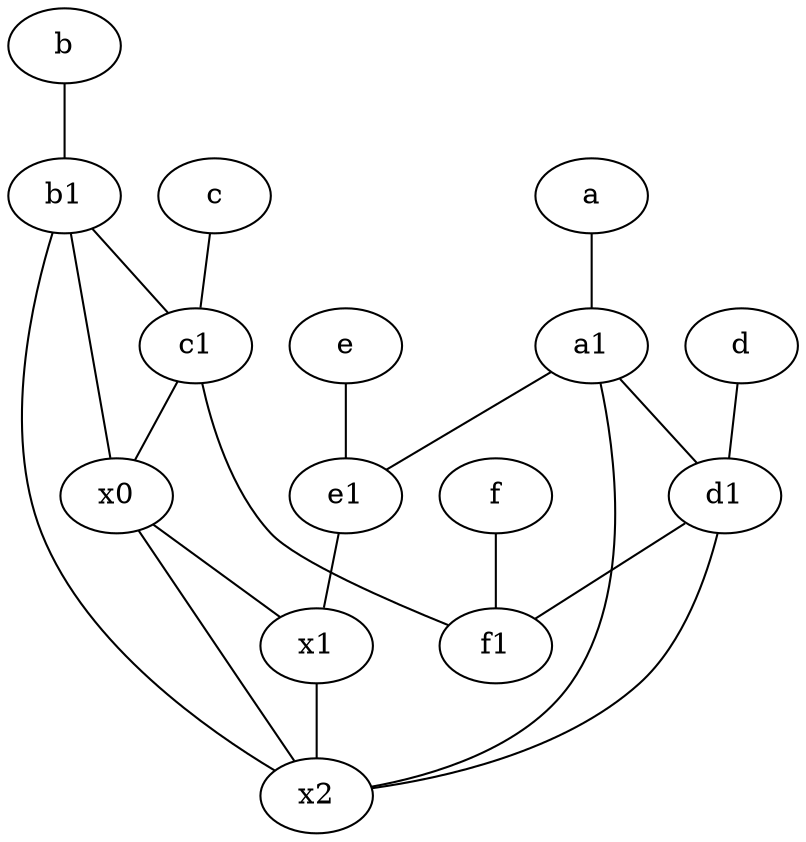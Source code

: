 graph {
	node [labelfontsize=50]
	f1 [labelfontsize=50 pos="3,8!"]
	e [labelfontsize=50 pos="7,9!"]
	x2 [labelfontsize=50]
	e1 [labelfontsize=50 pos="7,7!"]
	x0 [labelfontsize=50]
	c1 [labelfontsize=50 pos="4.5,3!"]
	b1 [labelfontsize=50 pos="9,4!"]
	a1 [labelfontsize=50 pos="8,3!"]
	f [labelfontsize=50 pos="3,9!"]
	d1 [labelfontsize=50 pos="3,5!"]
	x1 [labelfontsize=50]
	c [labelfontsize=50 pos="4.5,2!"]
	b [labelfontsize=50 pos="10,4!"]
	d [labelfontsize=50 pos="2,5!"]
	a [labelfontsize=50 pos="8,2!"]
	d1 -- f1
	b1 -- x2
	c1 -- f1
	e -- e1
	b1 -- x0
	x1 -- x2
	a -- a1
	a1 -- d1
	a1 -- x2
	b1 -- c1
	x0 -- x2
	b -- b1
	d1 -- x2
	x0 -- x1
	e1 -- x1
	f -- f1
	c -- c1
	d -- d1
	a1 -- e1
	c1 -- x0
}
